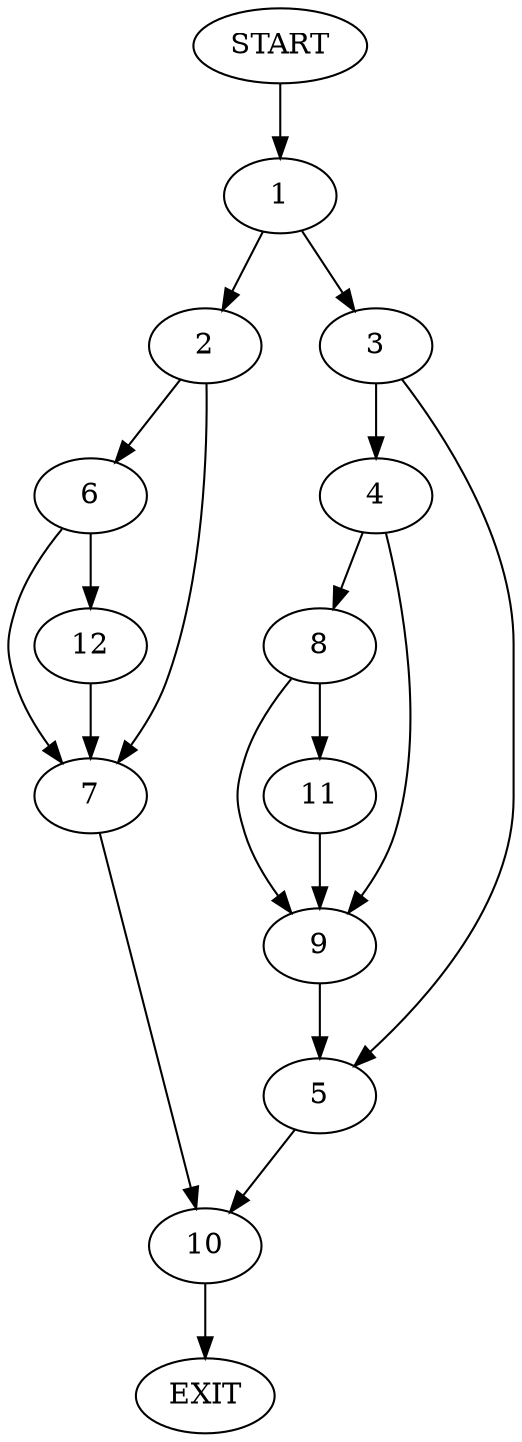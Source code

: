 digraph {
0 [label="START"]
13 [label="EXIT"]
0 -> 1
1 -> 2
1 -> 3
3 -> 4
3 -> 5
2 -> 6
2 -> 7
4 -> 8
4 -> 9
5 -> 10
8 -> 11
8 -> 9
9 -> 5
11 -> 9
10 -> 13
6 -> 7
6 -> 12
7 -> 10
12 -> 7
}
